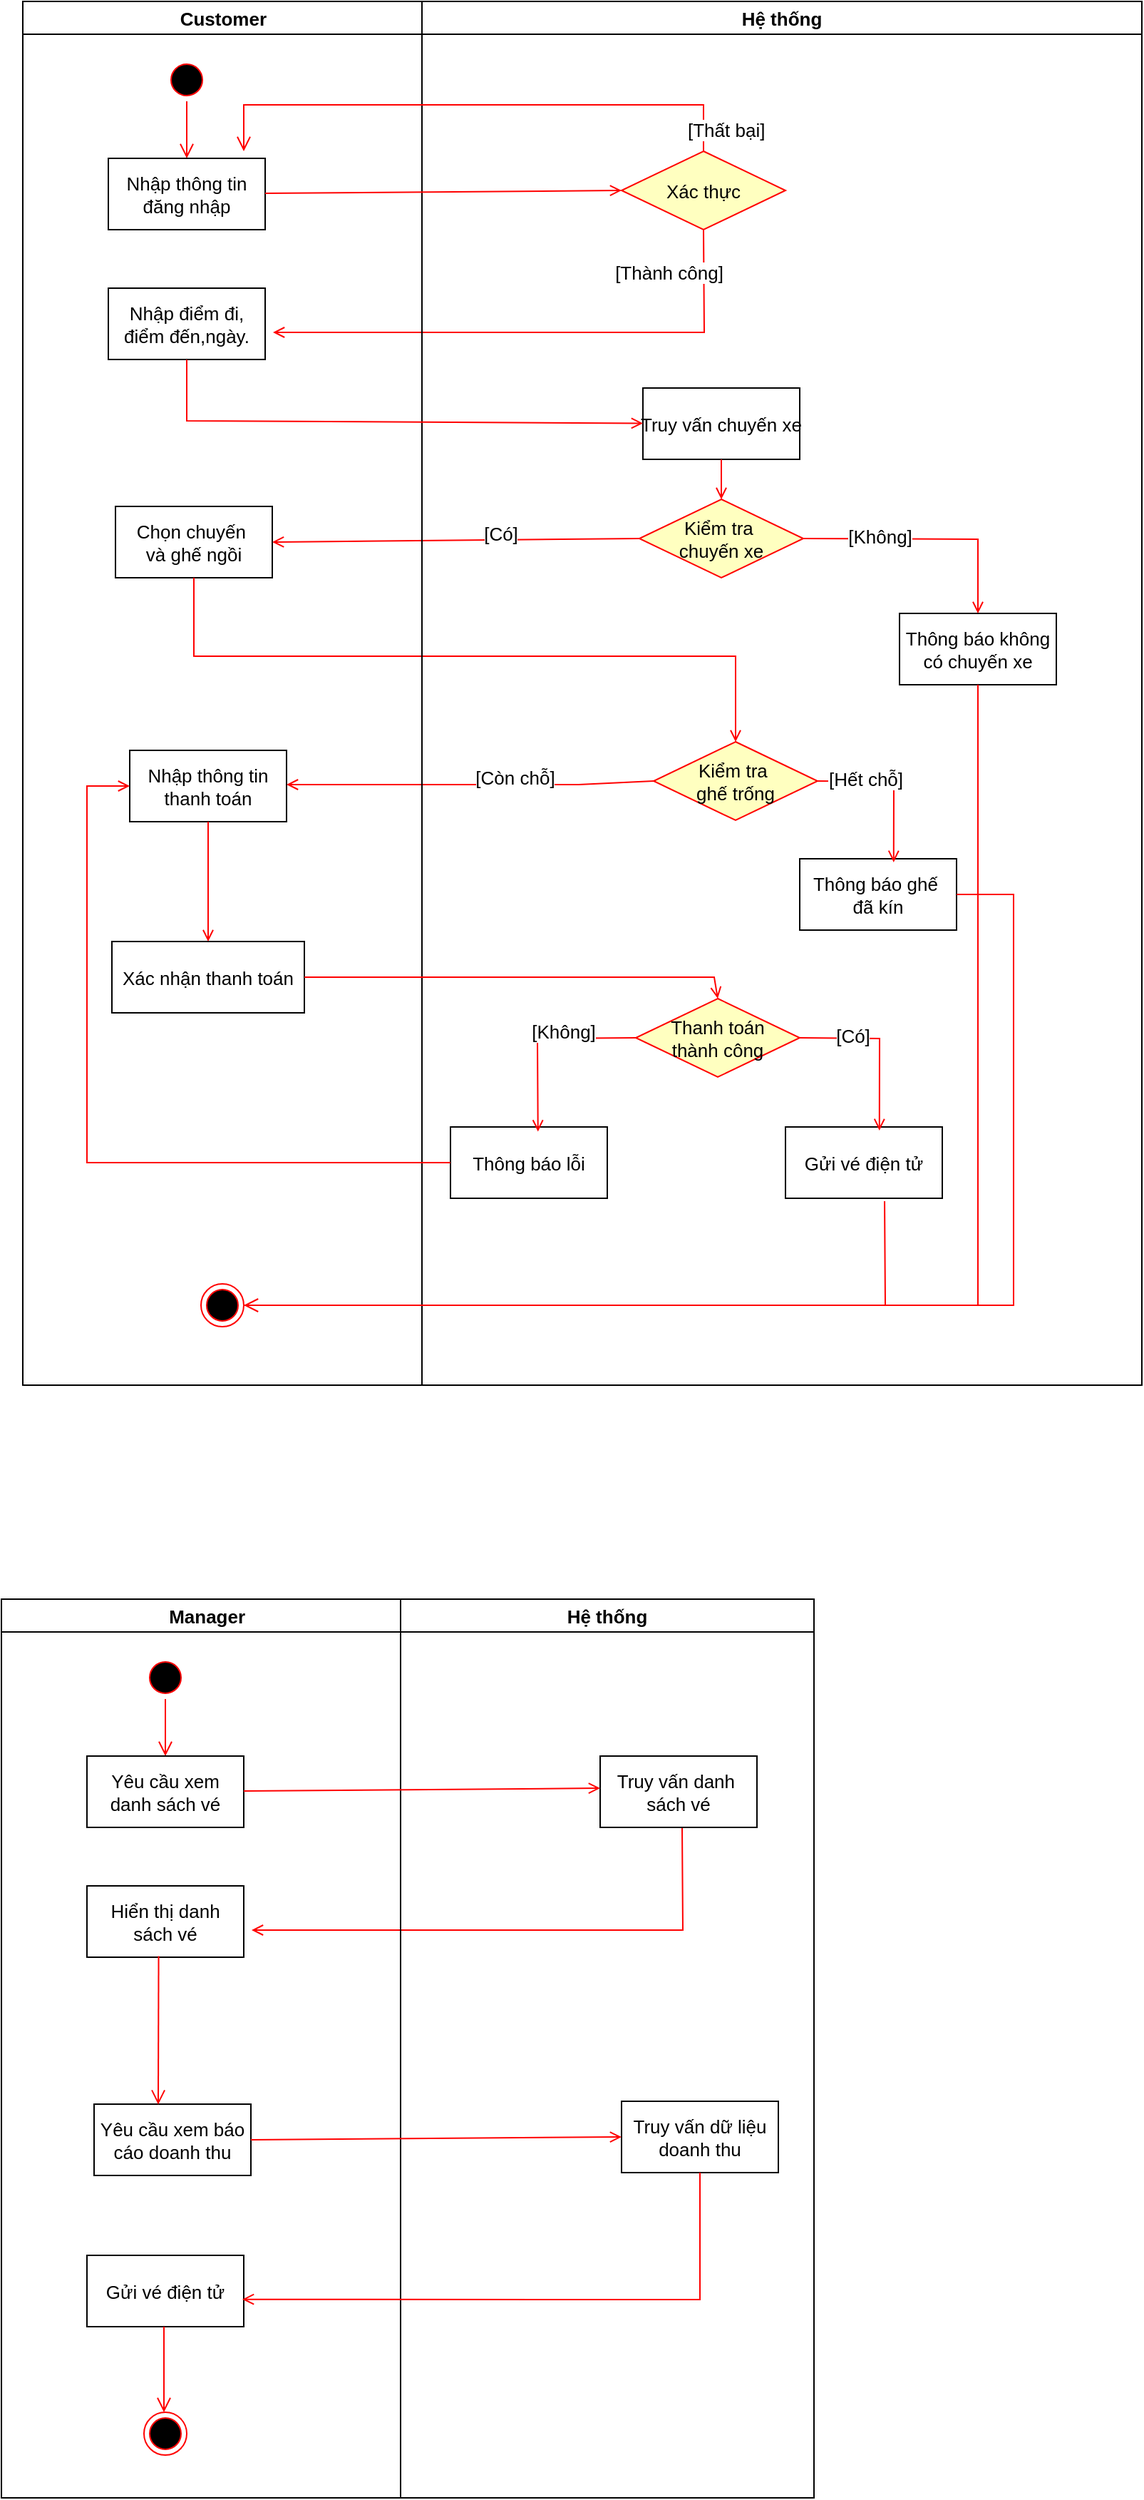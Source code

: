 <mxfile version="26.2.10">
  <diagram name="Page-1" id="e7e014a7-5840-1c2e-5031-d8a46d1fe8dd">
    <mxGraphModel dx="1740" dy="892" grid="1" gridSize="10" guides="1" tooltips="1" connect="1" arrows="1" fold="1" page="1" pageScale="1" pageWidth="1169" pageHeight="826" background="none" math="0" shadow="0">
      <root>
        <mxCell id="0" />
        <mxCell id="1" parent="0" />
        <mxCell id="2" value="                              Customer" style="swimlane;whiteSpace=wrap;align=left;fontSize=13;" parent="1" vertex="1">
          <mxGeometry x="165" y="130" width="785" height="970" as="geometry" />
        </mxCell>
        <mxCell id="5" value="" style="ellipse;shape=startState;fillColor=#000000;strokeColor=#ff0000;fontSize=13;" parent="2" vertex="1">
          <mxGeometry x="100" y="40" width="30" height="30" as="geometry" />
        </mxCell>
        <mxCell id="6" value="" style="edgeStyle=elbowEdgeStyle;elbow=horizontal;verticalAlign=bottom;endArrow=open;endSize=8;strokeColor=#FF0000;endFill=1;rounded=0;fontSize=13;" parent="2" source="5" target="7" edge="1">
          <mxGeometry x="100" y="40" as="geometry">
            <mxPoint x="115" y="110" as="targetPoint" />
          </mxGeometry>
        </mxCell>
        <mxCell id="7" value="Nhập thông tin&#xa;đăng nhập" style="fontSize=13;" parent="2" vertex="1">
          <mxGeometry x="60" y="110" width="110" height="50" as="geometry" />
        </mxCell>
        <mxCell id="16" value="Nhập điểm đi,&#xa;điểm đến,ngày." style="fontSize=13;" parent="2" vertex="1">
          <mxGeometry x="60" y="201" width="110" height="50" as="geometry" />
        </mxCell>
        <mxCell id="17" value="" style="endArrow=open;strokeColor=#FF0000;endFill=1;rounded=0;exitX=0.5;exitY=1;exitDx=0;exitDy=0;fontSize=13;" parent="2" source="f26IaS0wNW5AiLmTY3wT-48" edge="1">
          <mxGeometry relative="1" as="geometry">
            <mxPoint x="355.5" y="142" as="sourcePoint" />
            <mxPoint x="175.5" y="232" as="targetPoint" />
            <Array as="points">
              <mxPoint x="478" y="232" />
            </Array>
          </mxGeometry>
        </mxCell>
        <mxCell id="f26IaS0wNW5AiLmTY3wT-50" value="[Thành công]" style="edgeLabel;html=1;align=center;verticalAlign=middle;resizable=0;points=[];fontSize=13;" parent="17" vertex="1" connectable="0">
          <mxGeometry x="-0.15" relative="1" as="geometry">
            <mxPoint x="62" y="-42" as="offset" />
          </mxGeometry>
        </mxCell>
        <mxCell id="f26IaS0wNW5AiLmTY3wT-56" value="Chọn chuyến &#xa;và ghế ngồi" style="fontSize=13;" parent="2" vertex="1">
          <mxGeometry x="65" y="354" width="110" height="50" as="geometry" />
        </mxCell>
        <mxCell id="f26IaS0wNW5AiLmTY3wT-71" value="Nhập thông tin&#xa;thanh toán" style="fontSize=13;" parent="2" vertex="1">
          <mxGeometry x="75" y="525" width="110" height="50" as="geometry" />
        </mxCell>
        <mxCell id="f26IaS0wNW5AiLmTY3wT-53" value="Kiểm tra &#xa;chuyến xe" style="rhombus;fillColor=#ffffc0;strokeColor=#ff0000;fontSize=13;" parent="2" vertex="1">
          <mxGeometry x="432.5" y="349" width="115" height="55" as="geometry" />
        </mxCell>
        <mxCell id="f26IaS0wNW5AiLmTY3wT-57" value="Thông báo không&#xa;có chuyến xe" style="fontSize=13;" parent="2" vertex="1">
          <mxGeometry x="615" y="429" width="110" height="50" as="geometry" />
        </mxCell>
        <mxCell id="f26IaS0wNW5AiLmTY3wT-59" value="" style="endArrow=open;strokeColor=#FF0000;endFill=1;rounded=0;exitX=1;exitY=0.5;exitDx=0;exitDy=0;entryX=0.5;entryY=0;entryDx=0;entryDy=0;fontSize=13;" parent="2" source="f26IaS0wNW5AiLmTY3wT-53" target="f26IaS0wNW5AiLmTY3wT-57" edge="1">
          <mxGeometry relative="1" as="geometry">
            <mxPoint x="589.47" y="364" as="sourcePoint" />
            <mxPoint x="589.47" y="419" as="targetPoint" />
            <Array as="points">
              <mxPoint x="670" y="377" />
            </Array>
          </mxGeometry>
        </mxCell>
        <mxCell id="f26IaS0wNW5AiLmTY3wT-61" value="[Không]" style="edgeLabel;html=1;align=center;verticalAlign=middle;resizable=0;points=[];fontSize=13;" parent="f26IaS0wNW5AiLmTY3wT-59" vertex="1" connectable="0">
          <mxGeometry x="-0.39" y="2" relative="1" as="geometry">
            <mxPoint as="offset" />
          </mxGeometry>
        </mxCell>
        <mxCell id="f26IaS0wNW5AiLmTY3wT-64" value="Kiểm tra &#xa;ghế trống" style="rhombus;fillColor=#ffffc0;strokeColor=#ff0000;fontSize=13;" parent="2" vertex="1">
          <mxGeometry x="442.5" y="519" width="115" height="55" as="geometry" />
        </mxCell>
        <mxCell id="f26IaS0wNW5AiLmTY3wT-65" value="Thông báo ghế &#xa;đã kín" style="fontSize=13;" parent="2" vertex="1">
          <mxGeometry x="545" y="601" width="110" height="50" as="geometry" />
        </mxCell>
        <mxCell id="f26IaS0wNW5AiLmTY3wT-66" value="" style="endArrow=open;strokeColor=#FF0000;endFill=1;rounded=0;exitX=1;exitY=0.5;exitDx=0;exitDy=0;entryX=0.599;entryY=0.049;entryDx=0;entryDy=0;entryPerimeter=0;fontSize=13;" parent="2" source="f26IaS0wNW5AiLmTY3wT-64" target="f26IaS0wNW5AiLmTY3wT-65" edge="1">
          <mxGeometry relative="1" as="geometry">
            <mxPoint x="599.47" y="534" as="sourcePoint" />
            <mxPoint x="599.47" y="589" as="targetPoint" />
            <Array as="points">
              <mxPoint x="611" y="547" />
            </Array>
          </mxGeometry>
        </mxCell>
        <mxCell id="f26IaS0wNW5AiLmTY3wT-67" value="[Hết chỗ]" style="edgeLabel;html=1;align=center;verticalAlign=middle;resizable=0;points=[];fontSize=13;" parent="f26IaS0wNW5AiLmTY3wT-66" vertex="1" connectable="0">
          <mxGeometry x="-0.39" y="2" relative="1" as="geometry">
            <mxPoint as="offset" />
          </mxGeometry>
        </mxCell>
        <mxCell id="f26IaS0wNW5AiLmTY3wT-68" value="" style="endArrow=open;strokeColor=#FF0000;endFill=1;rounded=0;exitX=0;exitY=0.5;exitDx=0;exitDy=0;entryX=1;entryY=0.5;entryDx=0;entryDy=0;fontSize=13;" parent="2" source="f26IaS0wNW5AiLmTY3wT-64" edge="1">
          <mxGeometry relative="1" as="geometry">
            <mxPoint x="389.47" y="549" as="sourcePoint" />
            <mxPoint x="185" y="549.0" as="targetPoint" />
            <Array as="points">
              <mxPoint x="390" y="549" />
            </Array>
          </mxGeometry>
        </mxCell>
        <mxCell id="f26IaS0wNW5AiLmTY3wT-69" value="[Còn chỗ]" style="edgeLabel;html=1;align=center;verticalAlign=middle;resizable=0;points=[];fontSize=13;" parent="f26IaS0wNW5AiLmTY3wT-68" vertex="1" connectable="0">
          <mxGeometry x="-0.241" y="-4" relative="1" as="geometry">
            <mxPoint y="-1" as="offset" />
          </mxGeometry>
        </mxCell>
        <mxCell id="11" value="" style="endArrow=open;strokeColor=#FF0000;endFill=1;rounded=0;exitX=0;exitY=0.5;exitDx=0;exitDy=0;entryX=1;entryY=0.5;entryDx=0;entryDy=0;fontSize=13;" parent="2" source="f26IaS0wNW5AiLmTY3wT-53" target="f26IaS0wNW5AiLmTY3wT-56" edge="1">
          <mxGeometry relative="1" as="geometry">
            <mxPoint x="379.47" y="379" as="sourcePoint" />
            <mxPoint x="379.47" y="434" as="targetPoint" />
            <Array as="points" />
          </mxGeometry>
        </mxCell>
        <mxCell id="f26IaS0wNW5AiLmTY3wT-60" value="[Có]" style="edgeLabel;html=1;align=center;verticalAlign=middle;resizable=0;points=[];fontSize=13;" parent="11" vertex="1" connectable="0">
          <mxGeometry x="-0.241" y="-4" relative="1" as="geometry">
            <mxPoint y="-1" as="offset" />
          </mxGeometry>
        </mxCell>
        <mxCell id="f26IaS0wNW5AiLmTY3wT-58" value="" style="endArrow=open;strokeColor=#FF0000;endFill=1;rounded=0;exitX=0.5;exitY=1;exitDx=0;exitDy=0;entryX=0.5;entryY=0;entryDx=0;entryDy=0;fontSize=13;" parent="2" source="f26IaS0wNW5AiLmTY3wT-56" target="f26IaS0wNW5AiLmTY3wT-64" edge="1">
          <mxGeometry relative="1" as="geometry">
            <mxPoint x="170" y="729" as="sourcePoint" />
            <mxPoint x="170" y="784" as="targetPoint" />
            <Array as="points">
              <mxPoint x="120" y="459" />
              <mxPoint x="500" y="459" />
            </Array>
          </mxGeometry>
        </mxCell>
        <mxCell id="38" value="" style="ellipse;shape=endState;fillColor=#000000;strokeColor=#ff0000;fontSize=13;" parent="2" vertex="1">
          <mxGeometry x="125" y="899" width="30" height="30" as="geometry" />
        </mxCell>
        <mxCell id="YBDIi4kpaEek3xE2R5Sy-41" value="" style="edgeStyle=elbowEdgeStyle;elbow=horizontal;verticalAlign=bottom;endArrow=none;endSize=8;strokeColor=#FF0000;endFill=1;rounded=0;exitX=0.5;exitY=1;exitDx=0;exitDy=0;startFill=0;entryX=1;entryY=0.5;entryDx=0;entryDy=0;fontSize=13;" parent="2" source="f26IaS0wNW5AiLmTY3wT-57" target="38" edge="1">
          <mxGeometry x="-65" y="-80" as="geometry">
            <mxPoint x="605" y="1019" as="targetPoint" />
            <mxPoint x="685" y="706" as="sourcePoint" />
            <Array as="points">
              <mxPoint x="670" y="749" />
            </Array>
          </mxGeometry>
        </mxCell>
        <mxCell id="YBDIi4kpaEek3xE2R5Sy-42" value="" style="edgeStyle=elbowEdgeStyle;elbow=horizontal;verticalAlign=bottom;endArrow=none;endSize=8;strokeColor=#FF0000;endFill=1;rounded=0;exitX=1;exitY=0.5;exitDx=0;exitDy=0;startFill=0;entryX=1;entryY=0.5;entryDx=0;entryDy=0;fontSize=13;" parent="2" source="f26IaS0wNW5AiLmTY3wT-65" target="38" edge="1">
          <mxGeometry x="-65" y="-80" as="geometry">
            <mxPoint x="165" y="1024" as="targetPoint" />
            <mxPoint x="680" y="489" as="sourcePoint" />
            <Array as="points">
              <mxPoint x="695" y="819" />
            </Array>
          </mxGeometry>
        </mxCell>
        <mxCell id="f26IaS0wNW5AiLmTY3wT-72" value="Xác nhận thanh toán" style="fontSize=13;" parent="2" vertex="1">
          <mxGeometry x="62.5" y="659" width="135" height="50" as="geometry" />
        </mxCell>
        <mxCell id="f26IaS0wNW5AiLmTY3wT-74" value="" style="endArrow=open;strokeColor=#FF0000;endFill=1;rounded=0;exitX=0.5;exitY=1;exitDx=0;exitDy=0;entryX=0.5;entryY=0;entryDx=0;entryDy=0;fontSize=13;" parent="2" source="f26IaS0wNW5AiLmTY3wT-71" target="f26IaS0wNW5AiLmTY3wT-72" edge="1">
          <mxGeometry relative="1" as="geometry">
            <mxPoint x="115" y="584" as="sourcePoint" />
            <mxPoint x="195" y="659" as="targetPoint" />
          </mxGeometry>
        </mxCell>
        <mxCell id="3" value="Hệ thống" style="swimlane;whiteSpace=wrap;fontSize=13;startSize=23;" parent="1" vertex="1">
          <mxGeometry x="445" y="130" width="505" height="970" as="geometry" />
        </mxCell>
        <mxCell id="18" value="Truy vấn chuyến xe" style="fontSize=13;" parent="3" vertex="1">
          <mxGeometry x="155" y="271" width="110" height="50" as="geometry" />
        </mxCell>
        <mxCell id="f26IaS0wNW5AiLmTY3wT-48" value="Xác thực" style="rhombus;fillColor=#ffffc0;strokeColor=#ff0000;fontSize=13;" parent="3" vertex="1">
          <mxGeometry x="140" y="105" width="115" height="55" as="geometry" />
        </mxCell>
        <mxCell id="f26IaS0wNW5AiLmTY3wT-110" value="[Thất bại]" style="edgeStyle=elbowEdgeStyle;elbow=vertical;align=left;verticalAlign=bottom;endArrow=open;endSize=8;strokeColor=#FF0000;exitX=0.5;exitY=0;endFill=1;rounded=0;exitDx=0;exitDy=0;fontSize=13;" parent="3" source="f26IaS0wNW5AiLmTY3wT-48" edge="1">
          <mxGeometry x="-0.974" y="13" relative="1" as="geometry">
            <mxPoint x="-125" y="105" as="targetPoint" />
            <Array as="points">
              <mxPoint x="277.5" y="72.5" />
            </Array>
            <mxPoint x="277.5" y="118" as="sourcePoint" />
            <mxPoint as="offset" />
          </mxGeometry>
        </mxCell>
        <mxCell id="f26IaS0wNW5AiLmTY3wT-76" value="Thông báo lỗi" style="fontSize=13;" parent="3" vertex="1">
          <mxGeometry x="20" y="789" width="110" height="50" as="geometry" />
        </mxCell>
        <mxCell id="f26IaS0wNW5AiLmTY3wT-77" value="Thanh toán&#xa;thành công" style="rhombus;fillColor=#ffffc0;strokeColor=#ff0000;fontSize=13;" parent="3" vertex="1">
          <mxGeometry x="150" y="699" width="115" height="55" as="geometry" />
        </mxCell>
        <mxCell id="f26IaS0wNW5AiLmTY3wT-79" value="Gửi vé điện tử" style="fontSize=13;" parent="3" vertex="1">
          <mxGeometry x="255" y="789" width="110" height="50" as="geometry" />
        </mxCell>
        <mxCell id="f26IaS0wNW5AiLmTY3wT-80" value="" style="endArrow=open;strokeColor=#FF0000;endFill=1;rounded=0;exitX=1;exitY=0.5;exitDx=0;exitDy=0;entryX=0.599;entryY=0.049;entryDx=0;entryDy=0;entryPerimeter=0;fontSize=13;" parent="3" source="f26IaS0wNW5AiLmTY3wT-77" target="f26IaS0wNW5AiLmTY3wT-79" edge="1">
          <mxGeometry relative="1" as="geometry">
            <mxPoint x="309.47" y="714" as="sourcePoint" />
            <mxPoint x="309.47" y="769" as="targetPoint" />
            <Array as="points">
              <mxPoint x="321" y="727" />
            </Array>
          </mxGeometry>
        </mxCell>
        <mxCell id="f26IaS0wNW5AiLmTY3wT-81" value="[Có]" style="edgeLabel;html=1;align=center;verticalAlign=middle;resizable=0;points=[];fontSize=13;" parent="f26IaS0wNW5AiLmTY3wT-80" vertex="1" connectable="0">
          <mxGeometry x="-0.39" y="2" relative="1" as="geometry">
            <mxPoint as="offset" />
          </mxGeometry>
        </mxCell>
        <mxCell id="f26IaS0wNW5AiLmTY3wT-82" value="" style="endArrow=open;strokeColor=#FF0000;endFill=1;rounded=0;exitX=0;exitY=0.5;exitDx=0;exitDy=0;entryX=0.558;entryY=0.065;entryDx=0;entryDy=0;entryPerimeter=0;fontSize=13;" parent="3" source="f26IaS0wNW5AiLmTY3wT-77" target="f26IaS0wNW5AiLmTY3wT-76" edge="1">
          <mxGeometry relative="1" as="geometry">
            <mxPoint x="99.47" y="729" as="sourcePoint" />
            <mxPoint x="99.47" y="784" as="targetPoint" />
            <Array as="points">
              <mxPoint x="81" y="727" />
            </Array>
          </mxGeometry>
        </mxCell>
        <mxCell id="f26IaS0wNW5AiLmTY3wT-83" value="[Không]" style="edgeLabel;html=1;align=center;verticalAlign=middle;resizable=0;points=[];fontSize=13;" parent="f26IaS0wNW5AiLmTY3wT-82" vertex="1" connectable="0">
          <mxGeometry x="-0.241" y="-4" relative="1" as="geometry">
            <mxPoint y="-1" as="offset" />
          </mxGeometry>
        </mxCell>
        <mxCell id="9" value="" style="endArrow=open;strokeColor=#FF0000;endFill=1;rounded=0;entryX=0;entryY=0.5;entryDx=0;entryDy=0;fontSize=13;" parent="1" source="7" target="f26IaS0wNW5AiLmTY3wT-48" edge="1">
          <mxGeometry relative="1" as="geometry">
            <mxPoint x="464.5" y="263" as="targetPoint" />
          </mxGeometry>
        </mxCell>
        <mxCell id="19" value="" style="endArrow=open;strokeColor=#FF0000;endFill=1;rounded=0;exitX=0.5;exitY=1;exitDx=0;exitDy=0;fontSize=13;" parent="1" source="16" target="18" edge="1">
          <mxGeometry relative="1" as="geometry">
            <Array as="points">
              <mxPoint x="280" y="424" />
            </Array>
          </mxGeometry>
        </mxCell>
        <mxCell id="f26IaS0wNW5AiLmTY3wT-54" value="" style="endArrow=open;strokeColor=#FF0000;endFill=1;rounded=0;entryX=0.5;entryY=0;entryDx=0;entryDy=0;exitX=0.5;exitY=1;exitDx=0;exitDy=0;fontSize=13;" parent="1" source="18" target="f26IaS0wNW5AiLmTY3wT-53" edge="1">
          <mxGeometry relative="1" as="geometry">
            <mxPoint x="532.25" y="501" as="sourcePoint" />
            <mxPoint x="767.75" y="501" as="targetPoint" />
            <Array as="points" />
          </mxGeometry>
        </mxCell>
        <mxCell id="f26IaS0wNW5AiLmTY3wT-107" value="" style="endArrow=open;strokeColor=#FF0000;endFill=1;rounded=0;exitX=0;exitY=0.5;exitDx=0;exitDy=0;entryX=0;entryY=0.5;entryDx=0;entryDy=0;fontSize=13;" parent="1" source="f26IaS0wNW5AiLmTY3wT-76" target="f26IaS0wNW5AiLmTY3wT-71" edge="1">
          <mxGeometry relative="1" as="geometry">
            <mxPoint x="330" y="1039" as="sourcePoint" />
            <mxPoint x="210" y="670" as="targetPoint" />
            <Array as="points">
              <mxPoint x="210" y="944" />
              <mxPoint x="210" y="680" />
            </Array>
          </mxGeometry>
        </mxCell>
        <mxCell id="f26IaS0wNW5AiLmTY3wT-113" value="" style="edgeStyle=elbowEdgeStyle;elbow=horizontal;verticalAlign=bottom;endArrow=open;endSize=8;strokeColor=#FF0000;endFill=1;rounded=0;exitX=0.632;exitY=1.04;exitDx=0;exitDy=0;exitPerimeter=0;entryX=1;entryY=0.5;entryDx=0;entryDy=0;fontSize=13;" parent="1" source="f26IaS0wNW5AiLmTY3wT-79" target="38" edge="1">
          <mxGeometry x="100" y="50" as="geometry">
            <mxPoint x="770" y="1139" as="targetPoint" />
            <mxPoint x="770.27" y="1049" as="sourcePoint" />
            <Array as="points">
              <mxPoint x="770" y="1029" />
            </Array>
          </mxGeometry>
        </mxCell>
        <mxCell id="f26IaS0wNW5AiLmTY3wT-78" value="" style="endArrow=open;strokeColor=#FF0000;endFill=1;rounded=0;entryX=0.5;entryY=0;entryDx=0;entryDy=0;exitX=1;exitY=0.5;exitDx=0;exitDy=0;fontSize=13;" parent="1" source="f26IaS0wNW5AiLmTY3wT-72" target="f26IaS0wNW5AiLmTY3wT-77" edge="1">
          <mxGeometry relative="1" as="geometry">
            <mxPoint x="665" y="829" as="sourcePoint" />
            <mxPoint x="777.75" y="879" as="targetPoint" />
            <Array as="points">
              <mxPoint x="650" y="814" />
            </Array>
          </mxGeometry>
        </mxCell>
        <mxCell id="xxYb0u-Kn48qhZPP_lFg-39" value="                                Manager" style="swimlane;whiteSpace=wrap;align=left;fontSize=13;" vertex="1" parent="1">
          <mxGeometry x="150" y="1250" width="570" height="630" as="geometry" />
        </mxCell>
        <mxCell id="xxYb0u-Kn48qhZPP_lFg-40" value="" style="ellipse;shape=startState;fillColor=#000000;strokeColor=#ff0000;fontSize=13;" vertex="1" parent="xxYb0u-Kn48qhZPP_lFg-39">
          <mxGeometry x="100" y="40" width="30" height="30" as="geometry" />
        </mxCell>
        <mxCell id="xxYb0u-Kn48qhZPP_lFg-41" value="" style="edgeStyle=elbowEdgeStyle;elbow=horizontal;verticalAlign=bottom;endArrow=open;endSize=8;strokeColor=#FF0000;endFill=1;rounded=0;fontSize=13;" edge="1" parent="xxYb0u-Kn48qhZPP_lFg-39" source="xxYb0u-Kn48qhZPP_lFg-40" target="xxYb0u-Kn48qhZPP_lFg-42">
          <mxGeometry x="100" y="40" as="geometry">
            <mxPoint x="115" y="110" as="targetPoint" />
          </mxGeometry>
        </mxCell>
        <mxCell id="xxYb0u-Kn48qhZPP_lFg-42" value="Yêu cầu xem&#xa;danh sách vé" style="fontSize=13;" vertex="1" parent="xxYb0u-Kn48qhZPP_lFg-39">
          <mxGeometry x="60" y="110" width="110" height="50" as="geometry" />
        </mxCell>
        <mxCell id="xxYb0u-Kn48qhZPP_lFg-43" value="Hiển thị danh&#xa;sách vé" style="fontSize=13;" vertex="1" parent="xxYb0u-Kn48qhZPP_lFg-39">
          <mxGeometry x="60" y="201" width="110" height="50" as="geometry" />
        </mxCell>
        <mxCell id="xxYb0u-Kn48qhZPP_lFg-44" value="" style="endArrow=open;strokeColor=#FF0000;endFill=1;rounded=0;exitX=0.5;exitY=1;exitDx=0;exitDy=0;fontSize=13;" edge="1" parent="xxYb0u-Kn48qhZPP_lFg-39">
          <mxGeometry relative="1" as="geometry">
            <mxPoint x="477.5" y="160" as="sourcePoint" />
            <mxPoint x="175.5" y="232" as="targetPoint" />
            <Array as="points">
              <mxPoint x="478" y="232" />
            </Array>
          </mxGeometry>
        </mxCell>
        <mxCell id="xxYb0u-Kn48qhZPP_lFg-46" value="Yêu cầu xem báo&#xa;cáo doanh thu" style="fontSize=13;" vertex="1" parent="xxYb0u-Kn48qhZPP_lFg-39">
          <mxGeometry x="65" y="354" width="110" height="50" as="geometry" />
        </mxCell>
        <mxCell id="xxYb0u-Kn48qhZPP_lFg-61" value="" style="ellipse;shape=endState;fillColor=#000000;strokeColor=#ff0000;fontSize=13;" vertex="1" parent="xxYb0u-Kn48qhZPP_lFg-39">
          <mxGeometry x="100" y="570" width="30" height="30" as="geometry" />
        </mxCell>
        <mxCell id="xxYb0u-Kn48qhZPP_lFg-84" value="" style="edgeStyle=elbowEdgeStyle;elbow=horizontal;verticalAlign=bottom;endArrow=open;endSize=8;strokeColor=#FF0000;endFill=1;rounded=0;fontSize=13;exitX=0.457;exitY=0.986;exitDx=0;exitDy=0;exitPerimeter=0;entryX=0.408;entryY=0.006;entryDx=0;entryDy=0;entryPerimeter=0;" edge="1" parent="xxYb0u-Kn48qhZPP_lFg-39" source="xxYb0u-Kn48qhZPP_lFg-43" target="xxYb0u-Kn48qhZPP_lFg-46">
          <mxGeometry x="-50" y="-1210" as="geometry">
            <mxPoint x="110.09" y="320" as="targetPoint" />
            <mxPoint x="110.09" y="280" as="sourcePoint" />
          </mxGeometry>
        </mxCell>
        <mxCell id="xxYb0u-Kn48qhZPP_lFg-72" value="Gửi vé điện tử" style="fontSize=13;" vertex="1" parent="xxYb0u-Kn48qhZPP_lFg-39">
          <mxGeometry x="60" y="460" width="110" height="50" as="geometry" />
        </mxCell>
        <mxCell id="xxYb0u-Kn48qhZPP_lFg-92" value="" style="edgeStyle=elbowEdgeStyle;elbow=horizontal;verticalAlign=bottom;endArrow=open;endSize=8;strokeColor=#FF0000;endFill=1;rounded=0;fontSize=13;" edge="1" parent="xxYb0u-Kn48qhZPP_lFg-39" source="xxYb0u-Kn48qhZPP_lFg-72">
          <mxGeometry x="-200" y="-2460" as="geometry">
            <mxPoint x="114" y="570" as="targetPoint" />
            <mxPoint x="114.33" y="510" as="sourcePoint" />
          </mxGeometry>
        </mxCell>
        <mxCell id="xxYb0u-Kn48qhZPP_lFg-66" value="Hệ thống" style="swimlane;whiteSpace=wrap;fontSize=13;startSize=23;" vertex="1" parent="1">
          <mxGeometry x="430" y="1250" width="290" height="630" as="geometry" />
        </mxCell>
        <mxCell id="xxYb0u-Kn48qhZPP_lFg-83" value="Truy vấn danh &#xa;sách vé" style="fontSize=13;" vertex="1" parent="xxYb0u-Kn48qhZPP_lFg-66">
          <mxGeometry x="140" y="110" width="110" height="50" as="geometry" />
        </mxCell>
        <mxCell id="xxYb0u-Kn48qhZPP_lFg-49" value="Truy vấn dữ liệu&#xa;doanh thu" style="fontSize=13;" vertex="1" parent="xxYb0u-Kn48qhZPP_lFg-66">
          <mxGeometry x="155" y="352" width="110" height="50" as="geometry" />
        </mxCell>
        <mxCell id="xxYb0u-Kn48qhZPP_lFg-77" value="" style="endArrow=open;strokeColor=#FF0000;endFill=1;rounded=0;entryX=0;entryY=0.5;entryDx=0;entryDy=0;fontSize=13;" edge="1" parent="1" source="xxYb0u-Kn48qhZPP_lFg-42">
          <mxGeometry relative="1" as="geometry">
            <mxPoint x="570" y="1382.5" as="targetPoint" />
          </mxGeometry>
        </mxCell>
        <mxCell id="xxYb0u-Kn48qhZPP_lFg-58" value="" style="endArrow=open;strokeColor=#FF0000;endFill=1;rounded=0;exitX=1;exitY=0.5;exitDx=0;exitDy=0;entryX=0;entryY=0.5;entryDx=0;entryDy=0;fontSize=13;" edge="1" parent="1" source="xxYb0u-Kn48qhZPP_lFg-46" target="xxYb0u-Kn48qhZPP_lFg-49">
          <mxGeometry relative="1" as="geometry">
            <mxPoint x="529.47" y="1684" as="sourcePoint" />
            <mxPoint x="582.5" y="1626.5" as="targetPoint" />
            <Array as="points" />
          </mxGeometry>
        </mxCell>
        <mxCell id="xxYb0u-Kn48qhZPP_lFg-91" value="" style="endArrow=open;strokeColor=#FF0000;endFill=1;rounded=0;exitX=0.5;exitY=1;exitDx=0;exitDy=0;fontSize=13;entryX=0.991;entryY=0.617;entryDx=0;entryDy=0;entryPerimeter=0;" edge="1" parent="1" source="xxYb0u-Kn48qhZPP_lFg-49" target="xxYb0u-Kn48qhZPP_lFg-72">
          <mxGeometry relative="1" as="geometry">
            <mxPoint x="642" y="1670" as="sourcePoint" />
            <mxPoint x="340" y="1742" as="targetPoint" />
            <Array as="points">
              <mxPoint x="640" y="1741" />
            </Array>
          </mxGeometry>
        </mxCell>
      </root>
    </mxGraphModel>
  </diagram>
</mxfile>
